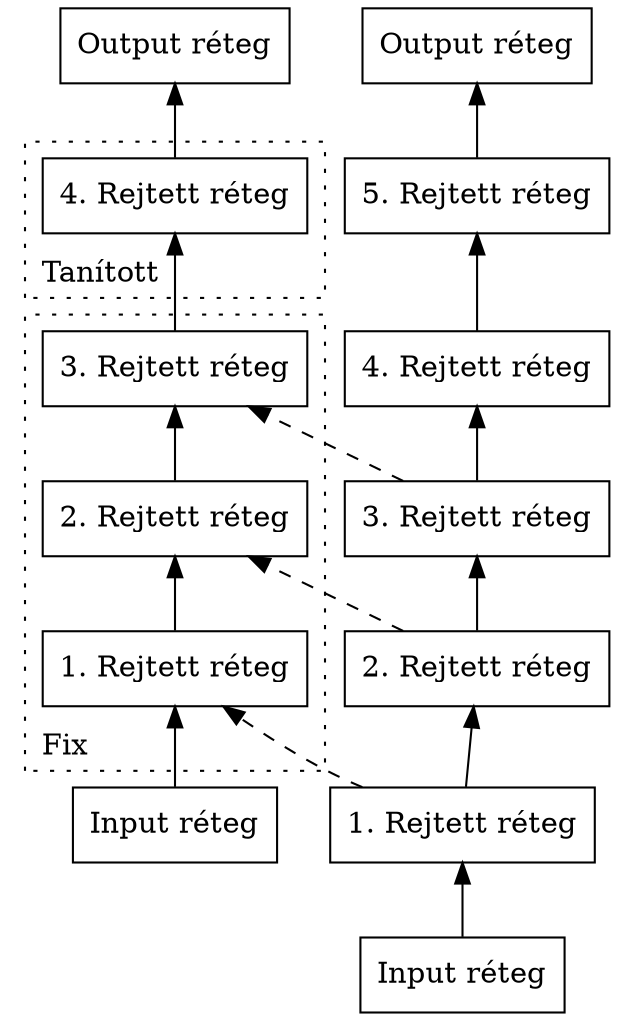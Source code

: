 digraph neural_networks {
    graph [dpi=300]
    rankdir = "BT"

    original_input [label="Input réteg", shape="rectangle"]
    original_h1 [label="1. Rejtett réteg", shape="rectangle"]
    original_h2 [label="2. Rejtett réteg", shape="rectangle"]
    original_h3 [label="3. Rejtett réteg", shape="rectangle"]
    original_h4 [label="4. Rejtett réteg", shape="rectangle"]
    original_h5 [label="5. Rejtett réteg", shape="rectangle"]
    original_out [label="Output réteg", shape="rectangle"]

    new_input [label="Input réteg", shape="rectangle"]
    subgraph cluster_1 {
        style="dotted"
        label="Fix"
        labeljust="l"
        new_h1 [label="1. Rejtett réteg", shape="rectangle"]
        new_h2 [label="2. Rejtett réteg", shape="rectangle"]
        new_h3 [label="3. Rejtett réteg", shape="rectangle"]
    }
    subgraph cluster_2 {
        style="dotted"
        label="Tanított"
        labeljust="l"
        new_h4 [label="4. Rejtett réteg", shape="rectangle"]
    }
    new_out [label="Output réteg", shape="rectangle"]
    

    original_input -> original_h1
    original_h1 -> original_h2
    original_h2 -> original_h3
    original_h3 -> original_h4
    original_h4 -> original_h5
    original_h5 -> original_out

    new_input -> new_h1
    new_h1 -> new_h2
    new_h2 -> new_h3
    new_h3 -> new_h4
    new_h4 -> new_out

    original_h1 -> new_h1 [style="dashed"] 
    original_h2 -> new_h2 [style="dashed"]
    original_h3 -> new_h3 [style="dashed"]
}
